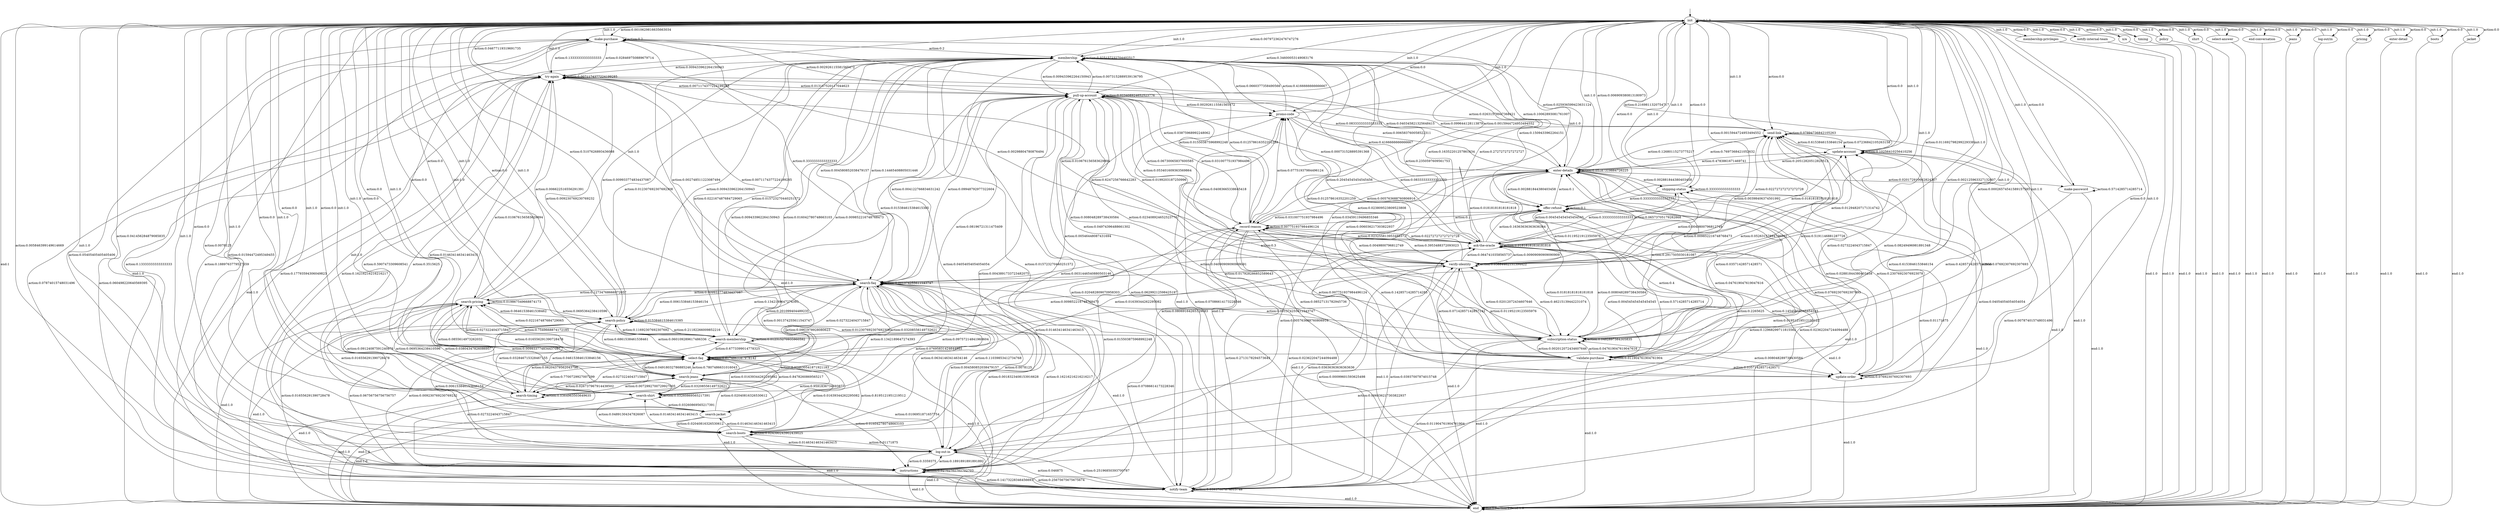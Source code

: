 digraph learned_mdp {
s0 [label="init"];
s1 [label="make-purchase"];
s2 [label="search-pricing"];
s3 [label="membership"];
s4 [label="search-boots"];
s5 [label="membership-privileges"];
s6 [label="try-again"];
s7 [label="record-reason"];
s8 [label="notify-team"];
s9 [label="log-out-in"];
s10 [label="offer-refund"];
s11 [label="update-account"];
s12 [label="subscription-status"];
s13 [label="notify-internal-team"];
s14 [label="n/a"];
s15 [label="search-timing"];
s16 [label="validate-purchase"];
s17 [label="timing"];
s18 [label="policy"];
s19 [label="search-jacket"];
s20 [label="select-faq"];
s21 [label="search-faq"];
s22 [label="shirt"];
s23 [label="verify-identity"];
s24 [label="instructions"];
s25 [label="select-answer"];
s26 [label="enter-details"];
s27 [label="ask-the-oracle"];
s28 [label="end-conversation"];
s29 [label="jeans"];
s30 [label="log-out/in"];
s31 [label="make-password"];
s32 [label="update-order"];
s33 [label="search-shirt"];
s34 [label="promo-code"];
s35 [label="pricing"];
s36 [label="send-link"];
s37 [label="enter-detail"];
s38 [label="shipping-status"];
s39 [label="search-jeans"];
s40 [label="pull-up-account"];
s41 [label="boots"];
s42 [label="search-policy"];
s43 [label="jacket"];
s44 [label="search-membership"];
s45 [label="end"];
s0 -> s0  [label="init:1.0"];
s0 -> s1  [label="action:0.0010629816635663034"];
s0 -> s2  [label="action:0.0"];
s0 -> s3  [label="action:0.007972362476747276"];
s0 -> s4  [label="action:0.0"];
s0 -> s5  [label="action:0.0"];
s0 -> s6  [label="action:0.04677119319691735"];
s0 -> s7  [label="action:0.0015944724953494552"];
s0 -> s8  [label="action:0.01594472495349455"];
s0 -> s9  [label="action:0.041456284879085835"];
s0 -> s10  [label="action:0.0"];
s0 -> s11  [label="action:0.0"];
s0 -> s12  [label="action:0.002125963327132607"];
s0 -> s13  [label="action:0.0"];
s0 -> s14  [label="action:0.0"];
s0 -> s15  [label="action:0.0"];
s0 -> s16  [label="action:0.00026574541589157585"];
s0 -> s17  [label="action:0.0"];
s0 -> s18  [label="action:0.0"];
s0 -> s19  [label="action:0.0"];
s0 -> s20  [label="action:0.0"];
s0 -> s21  [label="action:0.5107626893436088"];
s0 -> s22  [label="action:0.0"];
s0 -> s23  [label="action:0.011692798299229338"];
s0 -> s24  [label="action:0.005846399149614669"];
s0 -> s25  [label="action:0.0"];
s0 -> s26  [label="action:0.006909380813180973"];
s0 -> s27  [label="action:0.0015944724953494552"];
s0 -> s28  [label="action:0.0"];
s0 -> s29  [label="action:0.0"];
s0 -> s30  [label="action:0.0"];
s0 -> s31  [label="action:0.0"];
s0 -> s32  [label="action:0.0"];
s0 -> s33  [label="action:0.0"];
s0 -> s34  [label="action:0.0"];
s0 -> s35  [label="action:0.0"];
s0 -> s36  [label="action:0.0"];
s0 -> s37  [label="action:0.0"];
s0 -> s38  [label="action:0.0"];
s0 -> s39  [label="action:0.0"];
s0 -> s40  [label="action:0.34600053149083176"];
s0 -> s41  [label="action:0.0"];
s0 -> s42  [label="action:0.0"];
s0 -> s43  [label="action:0.0"];
s0 -> s44  [label="action:0.0"];
s0 -> s45  [label="end:1"];
s1 -> s0  [label="init:1.0"];
s1 -> s1  [label="action:0.2"];
s1 -> s3  [label="action:0.2"];
s1 -> s6  [label="action:0.13333333333333333"];
s1 -> s8  [label="action:0.13333333333333333"];
s1 -> s21  [label="action:0.3333333333333333"];
s1 -> s45 [label="end:1.0"];
s2 -> s0  [label="init:1.0"];
s2 -> s2  [label="action:0.019867549668874173"];
s2 -> s3  [label="action:0.009933774834437087"];
s2 -> s6  [label="action:0.006622516556291391"];
s2 -> s8  [label="action:0.016556291390728478"];
s2 -> s15  [label="action:0.0695364238410596"];
s2 -> s19  [label="action:0.016556291390728478"];
s2 -> s20  [label="action:0.7549668874172185"];
s2 -> s21  [label="action:0.009933774834437087"];
s2 -> s33  [label="action:0.009933774834437087"];
s2 -> s39  [label="action:0.016556291390728478"];
s2 -> s42  [label="action:0.0695364238410596"];
s2 -> s45 [label="end:1.0"];
s3 -> s0  [label="init:1.0"];
s3 -> s3  [label="action:0.025157232704402517"];
s3 -> s6  [label="action:0.009433962264150943"];
s3 -> s7  [label="action:0.012578616352201259"];
s3 -> s8  [label="action:0.0031446540880503146"];
s3 -> s10  [label="action:0.1509433962264151"];
s3 -> s11  [label="action:0.2169811320754717"];
s3 -> s12  [label="action:0.012578616352201259"];
s3 -> s21  [label="action:0.14465408805031446"];
s3 -> s24  [label="action:0.015723270440251572"];
s3 -> s26  [label="action:0.10062893081761007"];
s3 -> s27  [label="action:0.16352201257861634"];
s3 -> s32  [label="action:0.03459119496855346"];
s3 -> s34  [label="action:0.0660377358490566"];
s3 -> s39  [label="action:0.009433962264150943"];
s3 -> s40  [label="action:0.009433962264150943"];
s3 -> s42  [label="action:0.009433962264150943"];
s3 -> s44  [label="action:0.015723270440251572"];
s3 -> s45 [label="end:1.0"];
s4 -> s0  [label="init:1.0"];
s4 -> s4  [label="action:0.024390243902439025"];
s4 -> s6  [label="action:0.014634146341463415"];
s4 -> s7  [label="action:0.014634146341463415"];
s4 -> s9  [label="action:0.014634146341463415"];
s4 -> s10  [label="action:0.01951219512195122"];
s4 -> s19  [label="action:0.014634146341463415"];
s4 -> s20  [label="action:0.8195121951219512"];
s4 -> s21  [label="action:0.06341463414634146"];
s4 -> s33  [label="action:0.014634146341463415"];
s4 -> s45 [label="end:1.0"];
s5 -> s0  [label="init:1.0"];
s5 -> s45 [label="end:1.0"];
s6 -> s0  [label="init:1.0"];
s6 -> s1  [label="action:0.028469750889679714"];
s6 -> s6  [label="action:0.0071174377224199285"];
s6 -> s8  [label="action:0.060498220640569395"];
s6 -> s9  [label="action:0.5907473309608541"];
s6 -> s20  [label="action:0.010676156583629894"];
s6 -> s21  [label="action:0.0071174377224199285"];
s6 -> s24  [label="action:0.17793594306049823"];
s6 -> s26  [label="action:0.099644128113879"];
s6 -> s27  [label="action:0.010676156583629894"];
s6 -> s40  [label="action:0.0071174377224199285"];
s6 -> s45 [label="end:1.0"];
s7 -> s0  [label="init:1.0"];
s7 -> s1  [label="action:0.03875968992248062"];
s7 -> s3  [label="action:0.015503875968992248"];
s7 -> s7  [label="action:0.007751937984496124"];
s7 -> s8  [label="action:0.2713178294573643"];
s7 -> s9  [label="action:0.015503875968992248"];
s7 -> s10  [label="action:0.031007751937984496"];
s7 -> s16  [label="action:0.007751937984496124"];
s7 -> s23  [label="action:0.3953488372093023"];
s7 -> s27  [label="action:0.023255813953488372"];
s7 -> s32  [label="action:0.08527131782945736"];
s7 -> s34  [label="action:0.07751937984496124"];
s7 -> s40  [label="action:0.031007751937984496"];
s7 -> s45 [label="end:1.0"];
s8 -> s0  [label="init:1.0"];
s8 -> s1  [label="action:0.1889763779527559"];
s8 -> s6  [label="action:0.07874015748031496"];
s8 -> s7  [label="action:0.023622047244094488"];
s8 -> s8  [label="action:0.03937007874015748"];
s8 -> s9  [label="action:0.25196850393700787"];
s8 -> s11  [label="action:0.007874015748031496"];
s8 -> s21  [label="action:0.07086614173228346"];
s8 -> s23  [label="action:0.03937007874015748"];
s8 -> s24  [label="action:0.14173228346456693"];
s8 -> s26  [label="action:0.023622047244094488"];
s8 -> s34  [label="action:0.07086614173228346"];
s8 -> s40  [label="action:0.06299212598425197"];
s8 -> s45 [label="end:1.0"];
s9 -> s0  [label="init:1.0"];
s9 -> s1  [label="action:0.0078125"];
s9 -> s4  [label="action:0.01171875"];
s9 -> s6  [label="action:0.3515625"];
s9 -> s8  [label="action:0.046875"];
s9 -> s21  [label="action:0.0078125"];
s9 -> s24  [label="action:0.3359375"];
s9 -> s26  [label="action:0.2265625"];
s9 -> s38  [label="action:0.01171875"];
s9 -> s45 [label="end:1.0"];
s10 -> s0  [label="init:1.0"];
s10 -> s7  [label="action:0.1"];
s10 -> s10  [label="action:0.1"];
s10 -> s16  [label="action:0.4"];
s10 -> s21  [label="action:0.3"];
s10 -> s26  [label="action:0.1"];
s10 -> s45 [label="end:1.0"];
s11 -> s0  [label="init:1.0"];
s11 -> s11  [label="action:0.10256410256410256"];
s11 -> s26  [label="action:0.20512820512820512"];
s11 -> s32  [label="action:0.07692307692307693"];
s11 -> s36  [label="action:0.6153846153846154"];
s11 -> s45 [label="end:1.0"];
s12 -> s0  [label="init:1.0"];
s12 -> s9  [label="action:0.006036217303822937"];
s12 -> s11  [label="action:0.08249496981891348"];
s12 -> s12  [label="action:0.0482897384305835"];
s12 -> s16  [label="action:0.002012072434607646"];
s12 -> s23  [label="action:0.02012072434607646"];
s12 -> s26  [label="action:0.2917505030181087"];
s12 -> s27  [label="action:0.008048289738430584"];
s12 -> s32  [label="action:0.008048289738430584"];
s12 -> s34  [label="action:0.006036217303822937"];
s12 -> s36  [label="action:0.5191146881287726"];
s12 -> s40  [label="action:0.008048289738430584"];
s12 -> s45 [label="end:1.0"];
s13 -> s0  [label="init:1.0"];
s13 -> s45 [label="end:1.0"];
s14 -> s0  [label="init:1.0"];
s14 -> s45 [label="end:1.0"];
s15 -> s0  [label="init:1.0"];
s15 -> s2  [label="action:0.09124087591240876"];
s15 -> s15  [label="action:0.0364963503649635"];
s15 -> s20  [label="action:0.7700729927007299"];
s15 -> s39  [label="action:0.0072992700729927005"];
s15 -> s42  [label="action:0.032846715328467155"];
s15 -> s44  [label="action:0.06204379562043796"];
s15 -> s45 [label="end:1.0"];
s16 -> s0  [label="init:1.0"];
s16 -> s3  [label="action:0.023809523809523808"];
s16 -> s7  [label="action:0.14285714285714285"];
s16 -> s8  [label="action:0.011904761904761904"];
s16 -> s10  [label="action:0.047619047619047616"];
s16 -> s12  [label="action:0.047619047619047616"];
s16 -> s16  [label="action:0.011904761904761904"];
s16 -> s23  [label="action:0.07142857142857142"];
s16 -> s26  [label="action:0.03571428571428571"];
s16 -> s27  [label="action:0.5714285714285714"];
s16 -> s32  [label="action:0.03571428571428571"];
s16 -> s45 [label="end:1.0"];
s17 -> s0  [label="init:1.0"];
s17 -> s45 [label="end:1.0"];
s18 -> s0  [label="init:1.0"];
s18 -> s45 [label="end:1.0"];
s19 -> s0  [label="init:1.0"];
s19 -> s4  [label="action:0.02040816326530612"];
s19 -> s20  [label="action:0.9591836734693877"];
s19 -> s39  [label="action:0.02040816326530612"];
s19 -> s45 [label="end:1.0"];
s20 -> s0  [label="init:1.0"];
s20 -> s2  [label="action:0.0273224043715847"];
s20 -> s4  [label="action:0.01639344262295082"];
s20 -> s15  [label="action:0.0273224043715847"];
s20 -> s20  [label="action:0.6174863387978142"];
s20 -> s21  [label="action:0.0273224043715847"];
s20 -> s24  [label="action:0.0273224043715847"];
s20 -> s27  [label="action:0.01639344262295082"];
s20 -> s33  [label="action:0.01639344262295082"];
s20 -> s34  [label="action:0.00546448087431694"];
s20 -> s36  [label="action:0.0273224043715847"];
s20 -> s39  [label="action:0.04918032786885246"];
s20 -> s40  [label="action:0.08196721311475409"];
s20 -> s42  [label="action:0.060109289617486336"];
s20 -> s45 [label="end:1.0"];
s21 -> s0  [label="init:1.0"];
s21 -> s2  [label="action:0.12734768666972057"];
s21 -> s3  [label="action:0.004580852038479157"];
s21 -> s4  [label="action:0.11039853412734768"];
s21 -> s6  [label="action:0.002748511223087494"];
s21 -> s9  [label="action:0.004580852038479157"];
s21 -> s12  [label="action:0.001374255611543747"];
s21 -> s15  [label="action:0.1342189647274393"];
s21 -> s19  [label="action:0.07695831424644985"];
s21 -> s20  [label="action:0.001374255611543747"];
s21 -> s21  [label="action:0.001374255611543747"];
s21 -> s24  [label="action:0.0018323408153916628"];
s21 -> s33  [label="action:0.09757214841960604"];
s21 -> s39  [label="action:0.0961978928080623"];
s21 -> s40  [label="action:0.004122766834631242"];
s21 -> s42  [label="action:0.1342189647274393"];
s21 -> s44  [label="action:0.201099404489235"];
s21 -> s45 [label="end:1.0"];
s22 -> s0  [label="init:1.0"];
s22 -> s45 [label="end:1.0"];
s23 -> s0  [label="init:1.0"];
s23 -> s1  [label="action:0.00298804780876494"];
s23 -> s3  [label="action:0.2350597609561753"];
s23 -> s7  [label="action:0.0049800796812749"];
s23 -> s8  [label="action:0.00099601593625498"];
s23 -> s10  [label="action:0.01195219123505976"];
s23 -> s11  [label="action:0.012948207171314742"];
s23 -> s12  [label="action:0.46215139442231074"];
s23 -> s16  [label="action:0.01195219123505976"];
s23 -> s21  [label="action:0.017928286852589643"];
s23 -> s23  [label="action:0.03884462151394422"];
s23 -> s26  [label="action:0.06573705179282868"];
s23 -> s27  [label="action:0.0647410358565737"];
s23 -> s34  [label="action:0.04083665338645418"];
s23 -> s36  [label="action:0.00398406374501992"];
s23 -> s38  [label="action:0.0049800796812749"];
s23 -> s40  [label="action:0.0199203187250996"];
s23 -> s45 [label="end:1.0"];
s24 -> s0  [label="init:1.0"];
s24 -> s1  [label="action:0.05405405405405406"];
s24 -> s3  [label="action:0.04054054054054054"];
s24 -> s6  [label="action:0.16216216216216217"];
s24 -> s8  [label="action:0.25675675675675674"];
s24 -> s9  [label="action:0.1891891891891892"];
s24 -> s21  [label="action:0.16216216216216217"];
s24 -> s24  [label="action:0.02702702702702703"];
s24 -> s36  [label="action:0.04054054054054054"];
s24 -> s42  [label="action:0.06756756756756757"];
s24 -> s45 [label="end:1.0"];
s25 -> s0  [label="init:1.0"];
s25 -> s45 [label="end:1.0"];
s26 -> s0  [label="init:1.0"];
s26 -> s1  [label="action:0.025936599423631124"];
s26 -> s6  [label="action:0.040345821325648415"];
s26 -> s7  [label="action:0.005763688760806916"];
s26 -> s8  [label="action:0.12968299711815562"];
s26 -> s9  [label="action:0.08069164265129683"];
s26 -> s10  [label="action:0.002881844380403458"];
s26 -> s11  [label="action:0.4783861671469741"];
s26 -> s24  [label="action:0.005763688760806916"];
s26 -> s26  [label="action:0.05187319884726225"];
s26 -> s31  [label="action:0.020172910662824207"];
s26 -> s32  [label="action:0.02881844380403458"];
s26 -> s36  [label="action:0.12680115273775217"];
s26 -> s38  [label="action:0.002881844380403458"];
s26 -> s45 [label="end:1.0"];
s27 -> s0  [label="init:1.0"];
s27 -> s3  [label="action:0.2727272727272727"];
s27 -> s7  [label="action:0.022727272727272728"];
s27 -> s8  [label="action:0.03636363636363636"];
s27 -> s10  [label="action:0.16363636363636364"];
s27 -> s11  [label="action:0.01818181818181818"];
s27 -> s12  [label="action:0.01818181818181818"];
s27 -> s16  [label="action:0.004545454545454545"];
s27 -> s21  [label="action:0.04090909090909091"];
s27 -> s23  [label="action:0.00909090909090909"];
s27 -> s26  [label="action:0.01818181818181818"];
s27 -> s27  [label="action:0.01818181818181818"];
s27 -> s32  [label="action:0.14545454545454545"];
s27 -> s34  [label="action:0.20454545454545456"];
s27 -> s36  [label="action:0.022727272727272728"];
s27 -> s38  [label="action:0.004545454545454545"];
s27 -> s45 [label="end:1.0"];
s28 -> s0  [label="init:1.0"];
s28 -> s45 [label="end:1.0"];
s29 -> s0  [label="init:1.0"];
s29 -> s45 [label="end:1.0"];
s30 -> s0  [label="init:1.0"];
s30 -> s45 [label="end:1.0"];
s31 -> s0  [label="init:1.0"];
s31 -> s12  [label="action:0.42857142857142855"];
s31 -> s31  [label="action:0.5714285714285714"];
s31 -> s45 [label="end:1.0"];
s32 -> s0  [label="init:1.0"];
s32 -> s10  [label="action:0.07692307692307693"];
s32 -> s11  [label="action:0.6153846153846154"];
s32 -> s26  [label="action:0.23076923076923078"];
s32 -> s32  [label="action:0.07692307692307693"];
s32 -> s45 [label="end:1.0"];
s33 -> s0  [label="init:1.0"];
s33 -> s2  [label="action:0.03804347826086957"];
s33 -> s4  [label="action:0.04891304347826087"];
s33 -> s19  [label="action:0.03260869565217391"];
s33 -> s20  [label="action:0.8478260869565217"];
s33 -> s33  [label="action:0.03260869565217391"];
s33 -> s45 [label="end:1.0"];
s34 -> s0  [label="init:1.0"];
s34 -> s3  [label="action:0.4166666666666667"];
s34 -> s26  [label="action:0.4166666666666667"];
s34 -> s27  [label="action:0.08333333333333333"];
s34 -> s36  [label="action:0.08333333333333333"];
s34 -> s45 [label="end:1.0"];
s35 -> s0  [label="init:1.0"];
s35 -> s45 [label="end:1.0"];
s36 -> s0  [label="init:1.0"];
s36 -> s11  [label="action:0.07236842105263158"];
s36 -> s12  [label="action:0.05263157894736842"];
s36 -> s26  [label="action:0.7697368421052632"];
s36 -> s36  [label="action:0.07894736842105263"];
s36 -> s40  [label="action:0.02631578947368421"];
s36 -> s45 [label="end:1.0"];
s37 -> s0  [label="init:1.0"];
s37 -> s45 [label="end:1.0"];
s38 -> s0  [label="init:1.0"];
s38 -> s10  [label="action:0.3333333333333333"];
s38 -> s27  [label="action:0.3333333333333333"];
s38 -> s38  [label="action:0.3333333333333333"];
s38 -> s45 [label="end:1.0"];
s39 -> s0  [label="init:1.0"];
s39 -> s2  [label="action:0.0855614973262032"];
s39 -> s3  [label="action:0.016042780748663103"];
s39 -> s9  [label="action:0.0106951871657754"];
s39 -> s15  [label="action:0.026737967914438502"];
s39 -> s20  [label="action:0.7807486631016043"];
s39 -> s21  [label="action:0.03208556149732621"];
s39 -> s24  [label="action:0.016042780748663103"];
s39 -> s33  [label="action:0.03208556149732621"];
s39 -> s45 [label="end:1.0"];
s40 -> s0  [label="init:1.0"];
s40 -> s1  [label="action:0.002926115581565472"];
s40 -> s3  [label="action:0.0073152889539136795"];
s40 -> s6  [label="action:0.013167520117044623"];
s40 -> s7  [label="action:0.06730065837600585"];
s40 -> s8  [label="action:0.020482809070958303"];
s40 -> s9  [label="action:0.0043891733723482075"];
s40 -> s10  [label="action:0.000731528895391368"];
s40 -> s12  [label="action:0.023408924652523776"];
s40 -> s16  [label="action:0.04974396488661302"];
s40 -> s21  [label="action:0.09948792977322604"];
s40 -> s23  [label="action:0.6247256766642283"];
s40 -> s26  [label="action:0.006583760058522311"];
s40 -> s27  [label="action:0.053401609363569864"];
s40 -> s34  [label="action:0.002926115581565472"];
s40 -> s40  [label="action:0.023408924652523776"];
s40 -> s45 [label="end:1.0"];
s41 -> s0  [label="init:1.0"];
s41 -> s45 [label="end:1.0"];
s42 -> s0  [label="init:1.0"];
s42 -> s2  [label="action:0.06461538461538462"];
s42 -> s3  [label="action:0.012307692307692308"];
s42 -> s6  [label="action:0.009230769230769232"];
s42 -> s9  [label="action:0.006153846153846154"];
s42 -> s12  [label="action:0.012307692307692308"];
s42 -> s15  [label="action:0.046153846153846156"];
s42 -> s20  [label="action:0.6861538461538461"];
s42 -> s21  [label="action:0.006153846153846154"];
s42 -> s24  [label="action:0.009230769230769232"];
s42 -> s40  [label="action:0.015384615384615385"];
s42 -> s42  [label="action:0.015384615384615385"];
s42 -> s44  [label="action:0.11692307692307692"];
s42 -> s45 [label="end:1.0"];
s43 -> s0  [label="init:1.0"];
s43 -> s45 [label="end:1.0"];
s44 -> s0  [label="init:1.0"];
s44 -> s2  [label="action:0.022167487684729065"];
s44 -> s3  [label="action:0.022167487684729065"];
s44 -> s15  [label="action:0.024630541871921183"];
s44 -> s20  [label="action:0.6773399014778325"];
s44 -> s23  [label="action:0.009852216748768473"];
s44 -> s36  [label="action:0.009852216748768473"];
s44 -> s40  [label="action:0.009852216748768473"];
s44 -> s42  [label="action:0.21182266009852216"];
s44 -> s44  [label="action:0.012315270935960592"];
s44 -> s45 [label="end:1.0"];
s45 -> s45 [label="init:1.0"];
s45 -> s45  [label="action:1.0"];
s45 -> s45  [label="end:1.0"];
__start0 [label="", shape=none];
__start0 -> s0  [label=""];
}
